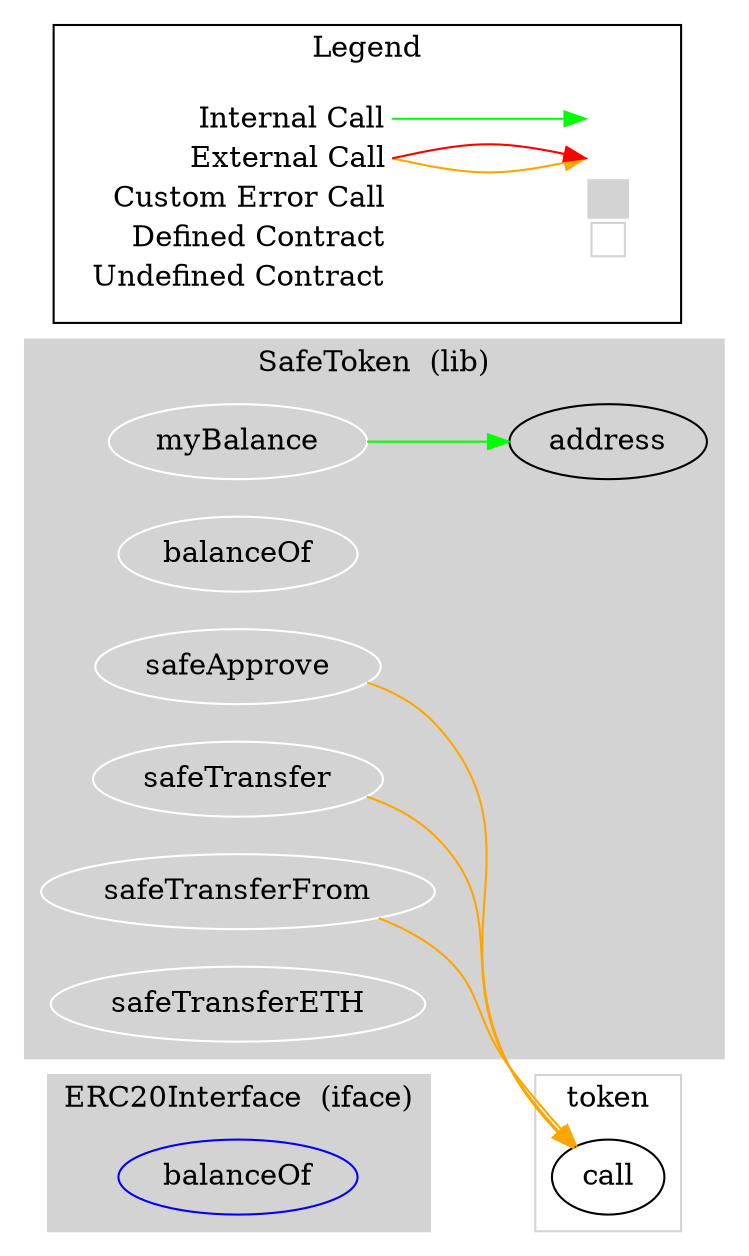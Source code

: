 digraph G {
  graph [ ratio = "auto", page = "100", compound =true ];
subgraph "clusterERC20Interface" {
  graph [ label = "ERC20Interface  (iface)", color = "lightgray", style = "filled", bgcolor = "lightgray" ];
  "ERC20Interface.balanceOf" [ label = "balanceOf", color = "blue" ];
}

subgraph "clusterSafeToken" {
  graph [ label = "SafeToken  (lib)", color = "lightgray", style = "filled", bgcolor = "lightgray" ];
  "SafeToken.myBalance" [ label = "myBalance", color = "white" ];
  "SafeToken.balanceOf" [ label = "balanceOf", color = "white" ];
  "SafeToken.safeApprove" [ label = "safeApprove", color = "white" ];
  "SafeToken.safeTransfer" [ label = "safeTransfer", color = "white" ];
  "SafeToken.safeTransferFrom" [ label = "safeTransferFrom", color = "white" ];
  "SafeToken.safeTransferETH" [ label = "safeTransferETH", color = "white" ];
  "SafeToken.address" [ label = "address" ];
}

subgraph "clustertoken" {
  graph [ label = "token", color = "lightgray" ];
  "token.call" [ label = "call" ];
}

  "SafeToken.myBalance";
  "SafeToken.address";
  "SafeToken.safeApprove";
  "token.call";
  "SafeToken.safeTransfer";
  "SafeToken.safeTransferFrom";
  "SafeToken.myBalance" -> "SafeToken.address" [ color = "green" ];
  "SafeToken.safeApprove" -> "token.call" [ color = "orange" ];
  "SafeToken.safeTransfer" -> "token.call" [ color = "orange" ];
  "SafeToken.safeTransferFrom" -> "token.call" [ color = "orange" ];


rankdir=LR
node [shape=plaintext]
subgraph cluster_01 { 
label = "Legend";
key [label=<<table border="0" cellpadding="2" cellspacing="0" cellborder="0">
  <tr><td align="right" port="i1">Internal Call</td></tr>
  <tr><td align="right" port="i2">External Call</td></tr>
  <tr><td align="right" port="i2">Custom Error Call</td></tr>
  <tr><td align="right" port="i3">Defined Contract</td></tr>
  <tr><td align="right" port="i4">Undefined Contract</td></tr>
  </table>>]
key2 [label=<<table border="0" cellpadding="2" cellspacing="0" cellborder="0">
  <tr><td port="i1">&nbsp;&nbsp;&nbsp;</td></tr>
  <tr><td port="i2">&nbsp;&nbsp;&nbsp;</td></tr>
  <tr><td port="i3" bgcolor="lightgray">&nbsp;&nbsp;&nbsp;</td></tr>
  <tr><td port="i4">
    <table border="1" cellborder="0" cellspacing="0" cellpadding="7" color="lightgray">
      <tr>
       <td></td>
      </tr>
     </table>
  </td></tr>
  </table>>]
key:i1:e -> key2:i1:w [color="green"]
key:i2:e -> key2:i2:w [color="orange"]
key:i2:e -> key2:i2:w [color="red"]
}
}

